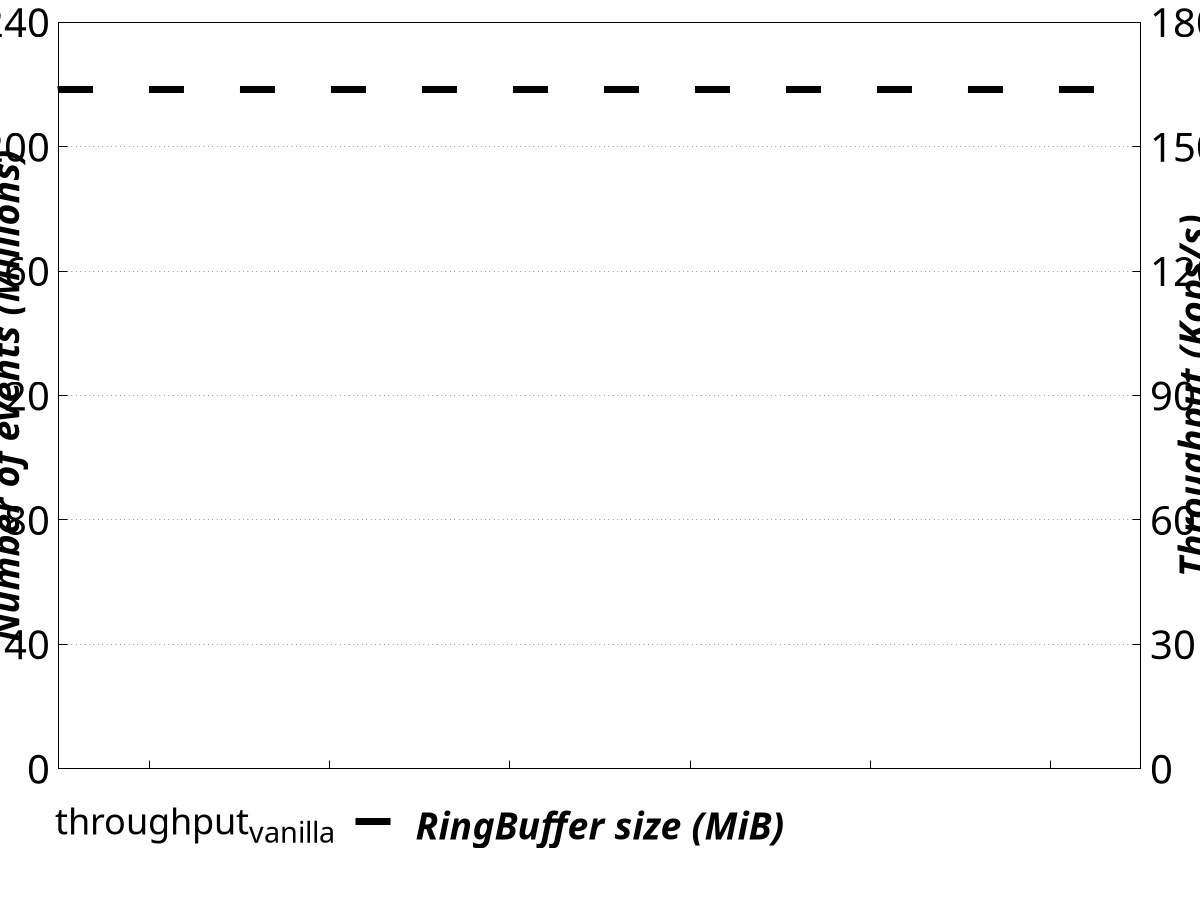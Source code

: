 #!/usr/bin/gnuplot -p

reset
fontsize = 24
set term postscript enhanced color eps size  5.5,4  fontsize
set output "graphs/micro_dio_es_rb.eps"
set datafile separator ";"

set style data histogram
set style histogram rowstacked
set style fill solid
set boxwidth 0.7

# Y axis
set grid ytics
set ytics nomirror
set format y '%.s'
set yrange [0:240000000]
set ytics 0,40000000,240000000
set ylabel "{/:Bold {/:Italic Number of events (Millions)}}" font ", 28" offset 0, 0
set ytics font ", 30"

# Y2 axis
set y2tics
set grid y2tics
set format y2 '%.s'
set y2range [0:180000]
set y2tics 0,30000,180000
set y2label "{/:Bold {/:Italic Throughput (Kops/s)}}" font ", 28" offset -0.5,0
set y2tics font ", 30"

# X axis
set xtics nomirror
set xrange [-0.5:5.5]
set format x "\n"     # xtic label empty line
set linetype 1 lc "black"
set linetype 2 lc rgb "#0078b1"
set xlabel "{/:Bold {/:Italic RingBuffer size (MiB)}}" font ", 28" offset 0,0.9,0

set bmargin 6
set lmargin 6.5
set rmargin 6.5

# -------------------------------------------------------------------
set key at screen 0.5, 0.06 center vertical height 1 width -5 maxrows 2 sample 2 font ", 27"
plot ARG1 using ($34-$16) ti "events_{complete}" lc rgbcolor "black" lw 2, \
     ARG1 using 16 ti "events_{incomplete}" lt -1 lw 2 fs pattern 1,\
     ARG1 using 22 ti "events_{lost}" lt -1 lw 2 fs pattern 8, \
     163842 axes x1y2 with lines lw 7 lt rgb "#000000" dashtype 2 notitle, \
     NaN with lines lw 7 lt rgb "#000000" dashtype 2 ti "throughput_{vanilla}", \
     ARG1 index 1 u 2 ti "throughput_{DIO}" axes x1y2 with linesp ls 7 lw 7 pt 6, \
     ARG1 u 1:(0):3:2 w labels font ", 30" tc var offset 0,-1 notitle

